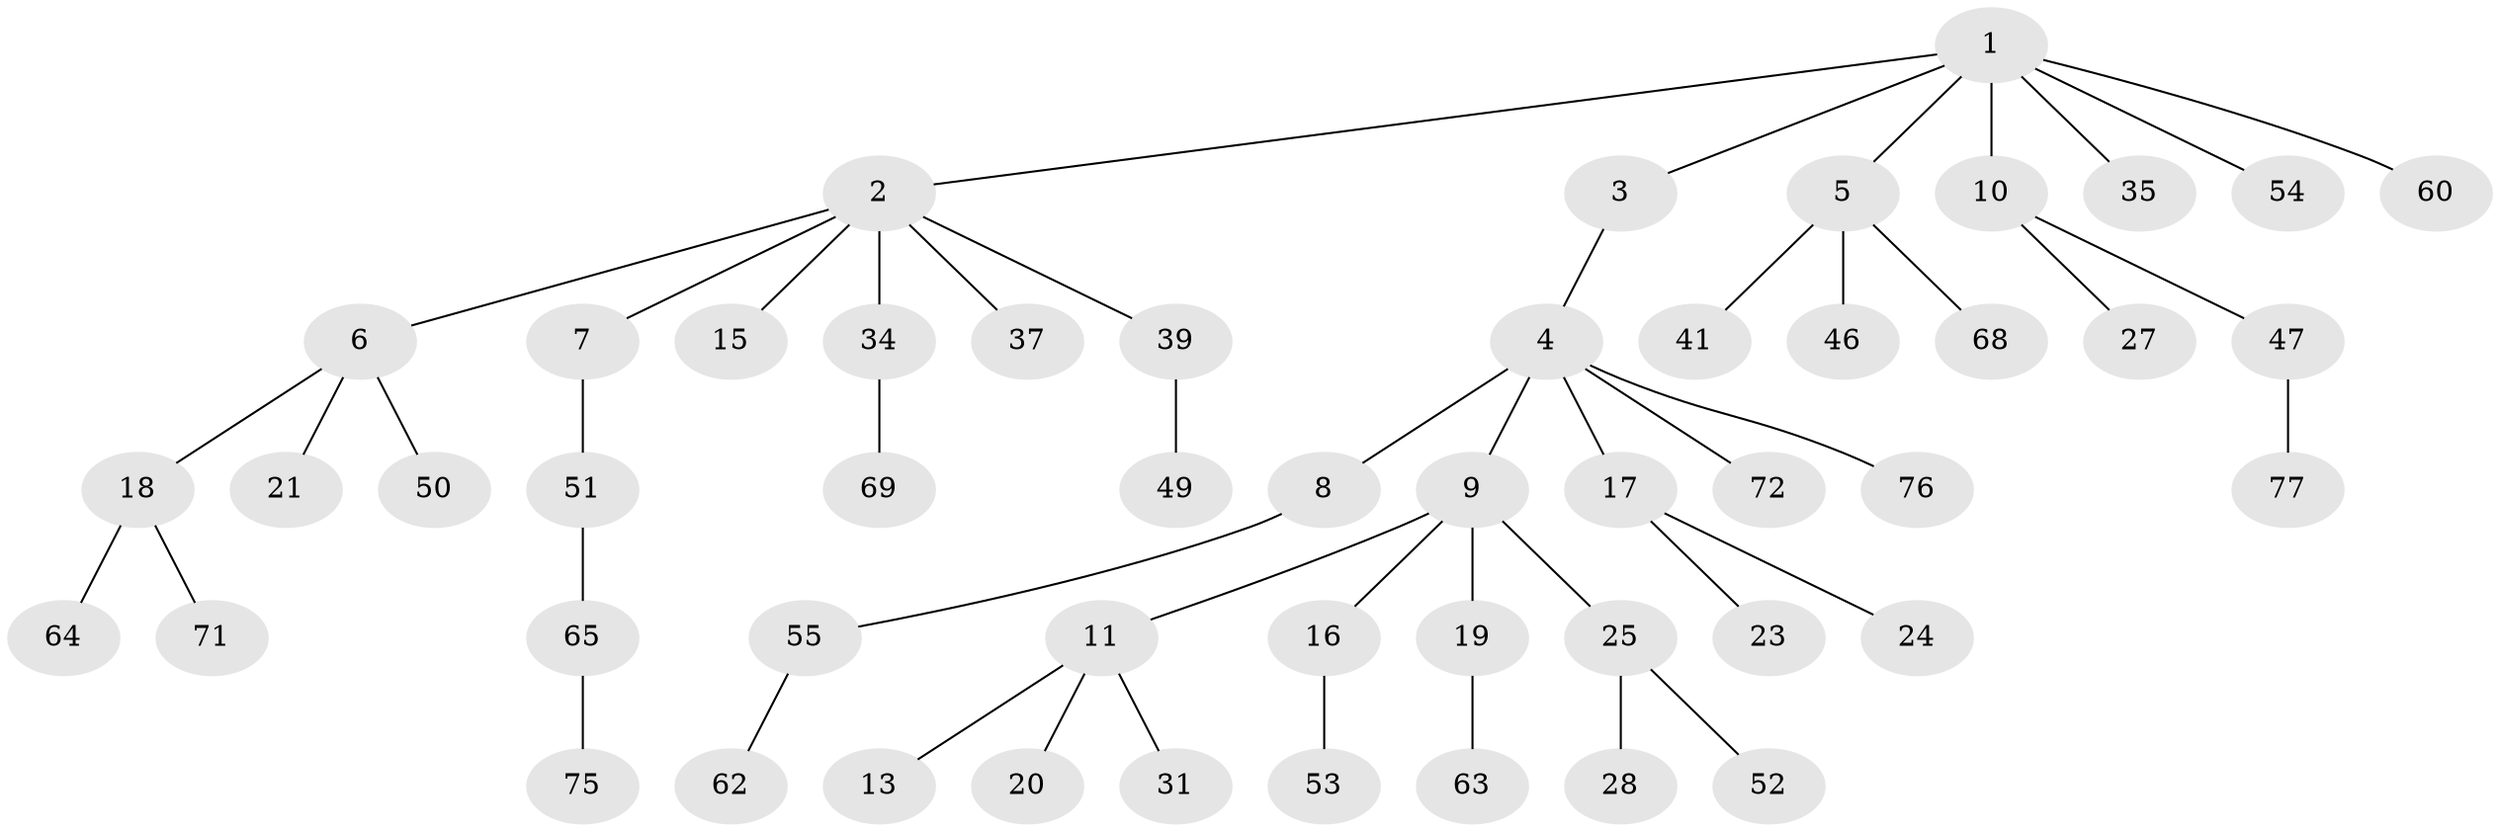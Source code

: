 // Generated by graph-tools (version 1.1) at 2025/52/02/27/25 19:52:11]
// undirected, 51 vertices, 50 edges
graph export_dot {
graph [start="1"]
  node [color=gray90,style=filled];
  1 [super="+38"];
  2 [super="+30"];
  3;
  4 [super="+36"];
  5 [super="+12"];
  6 [super="+32"];
  7 [super="+40"];
  8 [super="+22"];
  9 [super="+73"];
  10 [super="+14"];
  11 [super="+67"];
  13 [super="+29"];
  15 [super="+56"];
  16 [super="+48"];
  17 [super="+26"];
  18 [super="+33"];
  19 [super="+45"];
  20;
  21;
  23;
  24 [super="+58"];
  25 [super="+43"];
  27;
  28;
  31 [super="+61"];
  34;
  35 [super="+42"];
  37;
  39 [super="+59"];
  41 [super="+44"];
  46;
  47 [super="+66"];
  49;
  50;
  51 [super="+70"];
  52;
  53;
  54;
  55 [super="+57"];
  60;
  62;
  63;
  64;
  65;
  68;
  69 [super="+74"];
  71;
  72;
  75;
  76;
  77;
  1 -- 2;
  1 -- 3;
  1 -- 5;
  1 -- 10;
  1 -- 35;
  1 -- 60;
  1 -- 54;
  2 -- 6;
  2 -- 7;
  2 -- 15;
  2 -- 34;
  2 -- 39;
  2 -- 37;
  3 -- 4;
  4 -- 8;
  4 -- 9;
  4 -- 17;
  4 -- 72;
  4 -- 76;
  5 -- 41;
  5 -- 68;
  5 -- 46;
  6 -- 18;
  6 -- 21;
  6 -- 50;
  7 -- 51;
  8 -- 55;
  9 -- 11;
  9 -- 16;
  9 -- 19;
  9 -- 25;
  10 -- 27;
  10 -- 47;
  11 -- 13;
  11 -- 20;
  11 -- 31;
  16 -- 53;
  17 -- 23;
  17 -- 24;
  18 -- 64;
  18 -- 71;
  19 -- 63;
  25 -- 28;
  25 -- 52;
  34 -- 69;
  39 -- 49;
  47 -- 77;
  51 -- 65;
  55 -- 62;
  65 -- 75;
}
